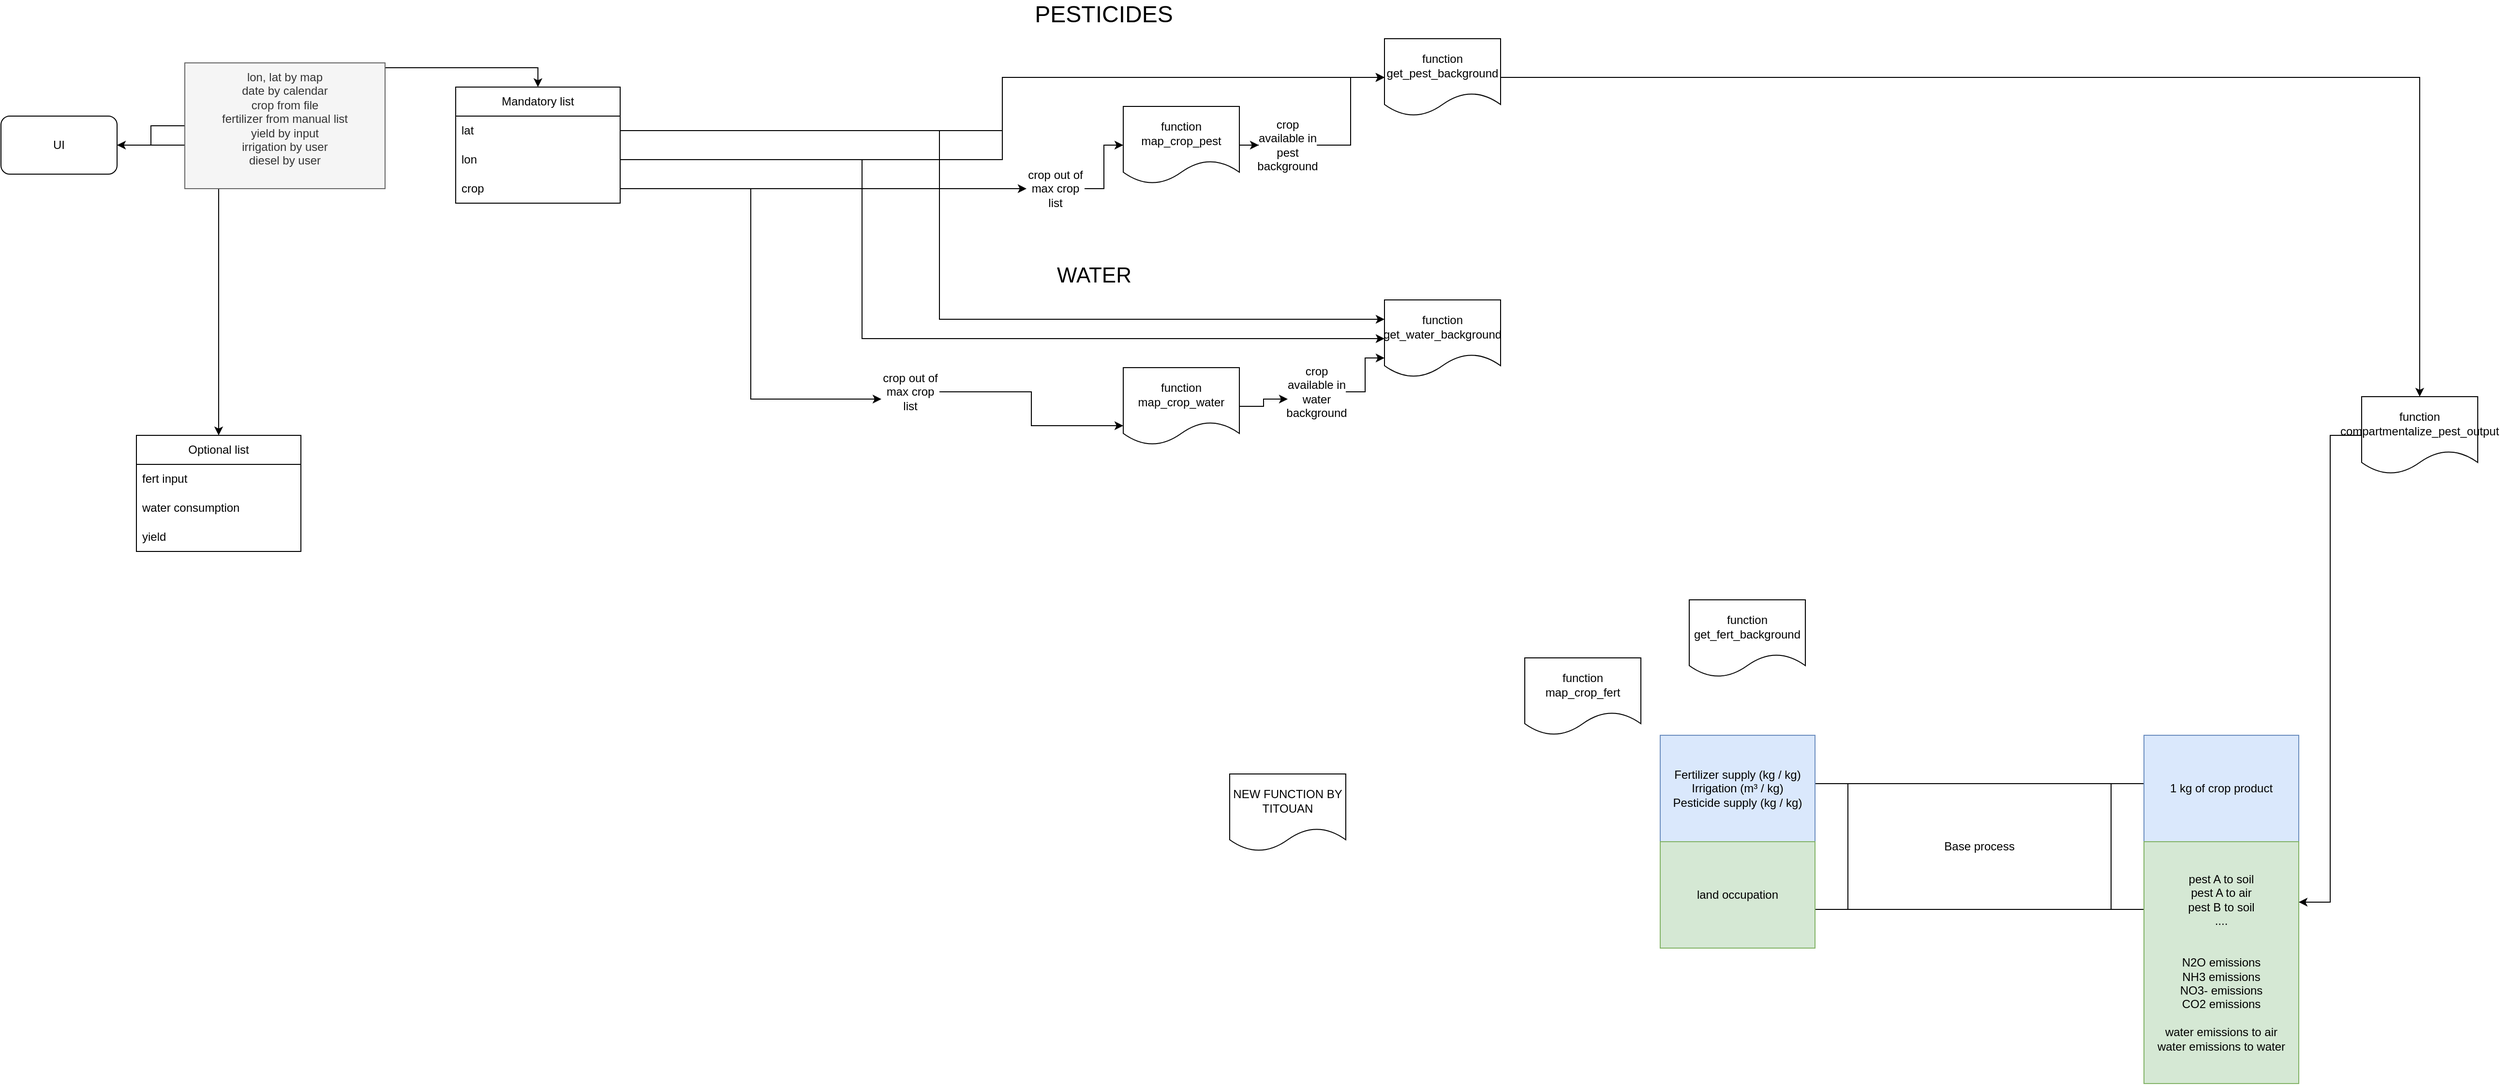 <mxfile version="24.4.6" type="github">
  <diagram name="Page-1" id="pc6PM3e2iaqK9xveRkoi">
    <mxGraphModel dx="1740" dy="1637" grid="1" gridSize="10" guides="1" tooltips="1" connect="1" arrows="1" fold="1" page="1" pageScale="1" pageWidth="827" pageHeight="1169" math="0" shadow="0">
      <root>
        <mxCell id="0" />
        <mxCell id="1" parent="0" />
        <mxCell id="SHC5wfu7n01j2c97J29x-1" value="Base process" style="shape=process;whiteSpace=wrap;html=1;backgroundOutline=1;" vertex="1" parent="1">
          <mxGeometry x="1175" y="530" width="340" height="130" as="geometry" />
        </mxCell>
        <mxCell id="SHC5wfu7n01j2c97J29x-2" value="&lt;div&gt;Fertilizer supply (kg / kg)&lt;/div&gt;&lt;div&gt;Irrigation (m³ / kg)&lt;/div&gt;&lt;div&gt;Pesticide supply (kg / kg)&lt;br&gt;&lt;/div&gt;" style="rounded=0;whiteSpace=wrap;html=1;fillColor=#dae8fc;strokeColor=#6c8ebf;" vertex="1" parent="1">
          <mxGeometry x="1015" y="480" width="160" height="110" as="geometry" />
        </mxCell>
        <mxCell id="SHC5wfu7n01j2c97J29x-3" value="&lt;div&gt;land occupation&lt;/div&gt;" style="rounded=0;whiteSpace=wrap;html=1;fillColor=#d5e8d4;strokeColor=#82b366;" vertex="1" parent="1">
          <mxGeometry x="1015" y="590" width="160" height="110" as="geometry" />
        </mxCell>
        <mxCell id="SHC5wfu7n01j2c97J29x-4" value="1 kg of crop product" style="rounded=0;whiteSpace=wrap;html=1;fillColor=#dae8fc;strokeColor=#6c8ebf;" vertex="1" parent="1">
          <mxGeometry x="1515" y="480" width="160" height="110" as="geometry" />
        </mxCell>
        <mxCell id="SHC5wfu7n01j2c97J29x-5" value="&lt;div&gt;pest A to soil&lt;/div&gt;&lt;div&gt;pest A to air&lt;/div&gt;&lt;div&gt;pest B to soil&lt;/div&gt;&lt;div&gt;....&lt;/div&gt;&lt;div&gt;&lt;br&gt;&lt;/div&gt;&lt;div&gt;&lt;br&gt;&lt;/div&gt;&lt;div&gt;N2O emissions&lt;/div&gt;&lt;div&gt;NH3 emissions&lt;/div&gt;&lt;div&gt;NO3- emissions&lt;br&gt;&lt;/div&gt;&lt;div&gt;CO2 emissions&lt;/div&gt;&lt;div&gt;&lt;br&gt;&lt;/div&gt;&lt;div&gt;water emissions to air&lt;/div&gt;&lt;div&gt;water emissions to water&lt;br&gt;&lt;/div&gt;" style="rounded=0;whiteSpace=wrap;html=1;fillColor=#d5e8d4;strokeColor=#82b366;" vertex="1" parent="1">
          <mxGeometry x="1515" y="590" width="160" height="250" as="geometry" />
        </mxCell>
        <mxCell id="SHC5wfu7n01j2c97J29x-6" value="Mandatory list" style="swimlane;fontStyle=0;childLayout=stackLayout;horizontal=1;startSize=30;horizontalStack=0;resizeParent=1;resizeParentMax=0;resizeLast=0;collapsible=1;marginBottom=0;whiteSpace=wrap;html=1;" vertex="1" parent="1">
          <mxGeometry x="-230" y="-190" width="170" height="120" as="geometry" />
        </mxCell>
        <mxCell id="SHC5wfu7n01j2c97J29x-7" value="lat" style="text;strokeColor=none;fillColor=none;align=left;verticalAlign=middle;spacingLeft=4;spacingRight=4;overflow=hidden;points=[[0,0.5],[1,0.5]];portConstraint=eastwest;rotatable=0;whiteSpace=wrap;html=1;" vertex="1" parent="SHC5wfu7n01j2c97J29x-6">
          <mxGeometry y="30" width="170" height="30" as="geometry" />
        </mxCell>
        <mxCell id="SHC5wfu7n01j2c97J29x-8" value="lon" style="text;strokeColor=none;fillColor=none;align=left;verticalAlign=middle;spacingLeft=4;spacingRight=4;overflow=hidden;points=[[0,0.5],[1,0.5]];portConstraint=eastwest;rotatable=0;whiteSpace=wrap;html=1;" vertex="1" parent="SHC5wfu7n01j2c97J29x-6">
          <mxGeometry y="60" width="170" height="30" as="geometry" />
        </mxCell>
        <mxCell id="SHC5wfu7n01j2c97J29x-9" value="crop" style="text;strokeColor=none;fillColor=none;align=left;verticalAlign=middle;spacingLeft=4;spacingRight=4;overflow=hidden;points=[[0,0.5],[1,0.5]];portConstraint=eastwest;rotatable=0;whiteSpace=wrap;html=1;" vertex="1" parent="SHC5wfu7n01j2c97J29x-6">
          <mxGeometry y="90" width="170" height="30" as="geometry" />
        </mxCell>
        <mxCell id="SHC5wfu7n01j2c97J29x-11" style="edgeStyle=orthogonalEdgeStyle;rounded=0;orthogonalLoop=1;jettySize=auto;html=1;entryX=0.5;entryY=0;entryDx=0;entryDy=0;" edge="1" parent="1" source="SHC5wfu7n01j2c97J29x-10" target="SHC5wfu7n01j2c97J29x-6">
          <mxGeometry relative="1" as="geometry" />
        </mxCell>
        <mxCell id="SHC5wfu7n01j2c97J29x-12" style="edgeStyle=orthogonalEdgeStyle;rounded=0;orthogonalLoop=1;jettySize=auto;html=1;exitX=1;exitY=0.5;exitDx=0;exitDy=0;entryX=0.5;entryY=0;entryDx=0;entryDy=0;" edge="1" parent="1" source="SHC5wfu7n01j2c97J29x-10" target="SHC5wfu7n01j2c97J29x-13">
          <mxGeometry relative="1" as="geometry">
            <mxPoint x="-50" y="120" as="targetPoint" />
          </mxGeometry>
        </mxCell>
        <mxCell id="SHC5wfu7n01j2c97J29x-10" value="UI" style="rounded=1;whiteSpace=wrap;html=1;" vertex="1" parent="1">
          <mxGeometry x="-700" y="-160" width="120" height="60" as="geometry" />
        </mxCell>
        <mxCell id="SHC5wfu7n01j2c97J29x-13" value="Optional list" style="swimlane;fontStyle=0;childLayout=stackLayout;horizontal=1;startSize=30;horizontalStack=0;resizeParent=1;resizeParentMax=0;resizeLast=0;collapsible=1;marginBottom=0;whiteSpace=wrap;html=1;" vertex="1" parent="1">
          <mxGeometry x="-560" y="170" width="170" height="120" as="geometry" />
        </mxCell>
        <mxCell id="SHC5wfu7n01j2c97J29x-14" value="fert input" style="text;strokeColor=none;fillColor=none;align=left;verticalAlign=middle;spacingLeft=4;spacingRight=4;overflow=hidden;points=[[0,0.5],[1,0.5]];portConstraint=eastwest;rotatable=0;whiteSpace=wrap;html=1;" vertex="1" parent="SHC5wfu7n01j2c97J29x-13">
          <mxGeometry y="30" width="170" height="30" as="geometry" />
        </mxCell>
        <mxCell id="SHC5wfu7n01j2c97J29x-15" value="water consumption" style="text;strokeColor=none;fillColor=none;align=left;verticalAlign=middle;spacingLeft=4;spacingRight=4;overflow=hidden;points=[[0,0.5],[1,0.5]];portConstraint=eastwest;rotatable=0;whiteSpace=wrap;html=1;" vertex="1" parent="SHC5wfu7n01j2c97J29x-13">
          <mxGeometry y="60" width="170" height="30" as="geometry" />
        </mxCell>
        <mxCell id="SHC5wfu7n01j2c97J29x-16" value="yield" style="text;strokeColor=none;fillColor=none;align=left;verticalAlign=middle;spacingLeft=4;spacingRight=4;overflow=hidden;points=[[0,0.5],[1,0.5]];portConstraint=eastwest;rotatable=0;whiteSpace=wrap;html=1;" vertex="1" parent="SHC5wfu7n01j2c97J29x-13">
          <mxGeometry y="90" width="170" height="30" as="geometry" />
        </mxCell>
        <mxCell id="SHC5wfu7n01j2c97J29x-37" style="edgeStyle=orthogonalEdgeStyle;rounded=0;orthogonalLoop=1;jettySize=auto;html=1;entryX=0.5;entryY=0;entryDx=0;entryDy=0;" edge="1" parent="1" source="SHC5wfu7n01j2c97J29x-24" target="SHC5wfu7n01j2c97J29x-38">
          <mxGeometry relative="1" as="geometry">
            <mxPoint x="840" y="150" as="targetPoint" />
          </mxGeometry>
        </mxCell>
        <mxCell id="SHC5wfu7n01j2c97J29x-24" value="function get_pest_background" style="shape=document;whiteSpace=wrap;html=1;boundedLbl=1;fontStyle=0;startSize=30;" vertex="1" parent="1">
          <mxGeometry x="730" y="-240" width="120" height="80" as="geometry" />
        </mxCell>
        <mxCell id="SHC5wfu7n01j2c97J29x-27" style="edgeStyle=orthogonalEdgeStyle;rounded=0;orthogonalLoop=1;jettySize=auto;html=1;exitX=1;exitY=0.5;exitDx=0;exitDy=0;entryX=0;entryY=0.5;entryDx=0;entryDy=0;" edge="1" parent="1" source="SHC5wfu7n01j2c97J29x-7" target="SHC5wfu7n01j2c97J29x-24">
          <mxGeometry relative="1" as="geometry" />
        </mxCell>
        <mxCell id="SHC5wfu7n01j2c97J29x-28" style="edgeStyle=orthogonalEdgeStyle;rounded=0;orthogonalLoop=1;jettySize=auto;html=1;exitX=1;exitY=0.5;exitDx=0;exitDy=0;entryX=0;entryY=0.5;entryDx=0;entryDy=0;" edge="1" parent="1" source="SHC5wfu7n01j2c97J29x-8" target="SHC5wfu7n01j2c97J29x-24">
          <mxGeometry relative="1" as="geometry">
            <mxPoint x="330" as="targetPoint" />
          </mxGeometry>
        </mxCell>
        <mxCell id="SHC5wfu7n01j2c97J29x-34" style="edgeStyle=orthogonalEdgeStyle;rounded=0;orthogonalLoop=1;jettySize=auto;html=1;entryX=0;entryY=0.5;entryDx=0;entryDy=0;" edge="1" parent="1" source="SHC5wfu7n01j2c97J29x-36" target="SHC5wfu7n01j2c97J29x-24">
          <mxGeometry relative="1" as="geometry" />
        </mxCell>
        <mxCell id="SHC5wfu7n01j2c97J29x-30" value="function map_crop_pest" style="shape=document;whiteSpace=wrap;html=1;boundedLbl=1;fontStyle=0;startSize=30;" vertex="1" parent="1">
          <mxGeometry x="460" y="-170" width="120" height="80" as="geometry" />
        </mxCell>
        <mxCell id="SHC5wfu7n01j2c97J29x-33" style="edgeStyle=orthogonalEdgeStyle;rounded=0;orthogonalLoop=1;jettySize=auto;html=1;entryX=0;entryY=0.5;entryDx=0;entryDy=0;" edge="1" parent="1" source="SHC5wfu7n01j2c97J29x-35" target="SHC5wfu7n01j2c97J29x-30">
          <mxGeometry relative="1" as="geometry" />
        </mxCell>
        <mxCell id="SHC5wfu7n01j2c97J29x-39" style="edgeStyle=orthogonalEdgeStyle;rounded=0;orthogonalLoop=1;jettySize=auto;html=1;entryX=1;entryY=0.25;entryDx=0;entryDy=0;" edge="1" parent="1" source="SHC5wfu7n01j2c97J29x-38" target="SHC5wfu7n01j2c97J29x-5">
          <mxGeometry relative="1" as="geometry" />
        </mxCell>
        <mxCell id="SHC5wfu7n01j2c97J29x-38" value="function compartmentalize_pest_output" style="shape=document;whiteSpace=wrap;html=1;boundedLbl=1;fontStyle=0;startSize=30;" vertex="1" parent="1">
          <mxGeometry x="1740" y="130" width="120" height="80" as="geometry" />
        </mxCell>
        <mxCell id="SHC5wfu7n01j2c97J29x-40" value="function get_fert_background" style="shape=document;whiteSpace=wrap;html=1;boundedLbl=1;fontStyle=0;startSize=30;" vertex="1" parent="1">
          <mxGeometry x="1045" y="340" width="120" height="80" as="geometry" />
        </mxCell>
        <mxCell id="SHC5wfu7n01j2c97J29x-41" value="function map_crop_fert" style="shape=document;whiteSpace=wrap;html=1;boundedLbl=1;fontStyle=0;startSize=30;" vertex="1" parent="1">
          <mxGeometry x="875" y="400" width="120" height="80" as="geometry" />
        </mxCell>
        <mxCell id="sGZfh48MMwfw4xDjvNY8-1" value="NEW FUNCTION BY TITOUAN" style="shape=document;whiteSpace=wrap;html=1;boundedLbl=1;fontStyle=0;startSize=30;" vertex="1" parent="1">
          <mxGeometry x="570" y="520" width="120" height="80" as="geometry" />
        </mxCell>
        <mxCell id="SHC5wfu7n01j2c97J29x-42" value="" style="edgeStyle=orthogonalEdgeStyle;rounded=0;orthogonalLoop=1;jettySize=auto;html=1;entryX=0;entryY=0.5;entryDx=0;entryDy=0;" edge="1" parent="1" source="SHC5wfu7n01j2c97J29x-30" target="SHC5wfu7n01j2c97J29x-36">
          <mxGeometry relative="1" as="geometry">
            <mxPoint x="500" y="30" as="sourcePoint" />
            <mxPoint x="530" y="-190" as="targetPoint" />
          </mxGeometry>
        </mxCell>
        <mxCell id="ErZuZbQLEpW3x_8dct2--2" value="" style="edgeStyle=orthogonalEdgeStyle;rounded=0;orthogonalLoop=1;jettySize=auto;html=1;" edge="1" parent="1" source="ErZuZbQLEpW3x_8dct2--1" target="SHC5wfu7n01j2c97J29x-10">
          <mxGeometry relative="1" as="geometry" />
        </mxCell>
        <mxCell id="SHC5wfu7n01j2c97J29x-36" value="crop available in pest background" style="text;html=1;align=center;verticalAlign=middle;whiteSpace=wrap;rounded=0;" vertex="1" parent="1">
          <mxGeometry x="600" y="-145" width="60" height="30" as="geometry" />
        </mxCell>
        <mxCell id="ErZuZbQLEpW3x_8dct2--1" value="&lt;div&gt;lon, lat by map&lt;/div&gt;&lt;div&gt;date by calendar&lt;br&gt;&lt;/div&gt;&lt;div&gt;crop from file&lt;/div&gt;&lt;div&gt;fertilizer from manual list&lt;/div&gt;&lt;div&gt;yield by input&lt;/div&gt;&lt;div&gt;irrigation by user&lt;/div&gt;&lt;div&gt;diesel by user &lt;br&gt;&lt;/div&gt;&lt;div&gt;&lt;br&gt;&lt;/div&gt;" style="text;html=1;align=center;verticalAlign=middle;whiteSpace=wrap;rounded=0;fillColor=#f5f5f5;fontColor=#333333;strokeColor=#666666;" vertex="1" parent="1">
          <mxGeometry x="-510" y="-215" width="207" height="130" as="geometry" />
        </mxCell>
        <mxCell id="SHC5wfu7n01j2c97J29x-43" value="" style="edgeStyle=orthogonalEdgeStyle;rounded=0;orthogonalLoop=1;jettySize=auto;html=1;entryX=0;entryY=0.5;entryDx=0;entryDy=0;" edge="1" parent="1" source="SHC5wfu7n01j2c97J29x-9" target="SHC5wfu7n01j2c97J29x-35">
          <mxGeometry relative="1" as="geometry">
            <mxPoint x="-60" y="-85" as="sourcePoint" />
            <mxPoint x="440" y="70" as="targetPoint" />
          </mxGeometry>
        </mxCell>
        <mxCell id="SHC5wfu7n01j2c97J29x-35" value="crop out of max crop list" style="text;html=1;align=center;verticalAlign=middle;whiteSpace=wrap;rounded=0;" vertex="1" parent="1">
          <mxGeometry x="360" y="-100" width="60" height="30" as="geometry" />
        </mxCell>
        <mxCell id="SHC5wfu7n01j2c97J29x-44" value="&lt;font style=&quot;font-size: 24px;&quot;&gt;PESTICIDES&lt;/font&gt;" style="text;html=1;align=center;verticalAlign=middle;whiteSpace=wrap;rounded=0;" vertex="1" parent="1">
          <mxGeometry x="410" y="-280" width="60" height="30" as="geometry" />
        </mxCell>
        <mxCell id="SHC5wfu7n01j2c97J29x-45" value="&lt;div style=&quot;font-size: 13px;&quot;&gt;&lt;font style=&quot;font-size: 22px;&quot;&gt;WATER&lt;/font&gt;&lt;/div&gt;" style="text;html=1;align=center;verticalAlign=middle;whiteSpace=wrap;rounded=0;" vertex="1" parent="1">
          <mxGeometry x="400" y="-10" width="60" height="30" as="geometry" />
        </mxCell>
        <mxCell id="SHC5wfu7n01j2c97J29x-52" style="edgeStyle=orthogonalEdgeStyle;rounded=0;orthogonalLoop=1;jettySize=auto;html=1;entryX=0;entryY=0.75;entryDx=0;entryDy=0;" edge="1" parent="1" source="SHC5wfu7n01j2c97J29x-55" target="SHC5wfu7n01j2c97J29x-47">
          <mxGeometry relative="1" as="geometry" />
        </mxCell>
        <mxCell id="SHC5wfu7n01j2c97J29x-46" value="function map_crop_water" style="shape=document;whiteSpace=wrap;html=1;boundedLbl=1;fontStyle=0;startSize=30;" vertex="1" parent="1">
          <mxGeometry x="460" y="100" width="120" height="80" as="geometry" />
        </mxCell>
        <mxCell id="SHC5wfu7n01j2c97J29x-47" value="function get_water_background" style="shape=document;whiteSpace=wrap;html=1;boundedLbl=1;fontStyle=0;startSize=30;" vertex="1" parent="1">
          <mxGeometry x="730" y="30" width="120" height="80" as="geometry" />
        </mxCell>
        <mxCell id="SHC5wfu7n01j2c97J29x-48" style="edgeStyle=orthogonalEdgeStyle;rounded=0;orthogonalLoop=1;jettySize=auto;html=1;entryX=0;entryY=0.25;entryDx=0;entryDy=0;" edge="1" parent="1" source="SHC5wfu7n01j2c97J29x-7" target="SHC5wfu7n01j2c97J29x-47">
          <mxGeometry relative="1" as="geometry">
            <Array as="points">
              <mxPoint x="270" y="-145" />
              <mxPoint x="270" y="50" />
            </Array>
          </mxGeometry>
        </mxCell>
        <mxCell id="SHC5wfu7n01j2c97J29x-49" style="edgeStyle=orthogonalEdgeStyle;rounded=0;orthogonalLoop=1;jettySize=auto;html=1;entryX=0;entryY=0.5;entryDx=0;entryDy=0;" edge="1" parent="1" source="SHC5wfu7n01j2c97J29x-8" target="SHC5wfu7n01j2c97J29x-47">
          <mxGeometry relative="1" as="geometry">
            <Array as="points">
              <mxPoint x="190" y="-115" />
              <mxPoint x="190" y="70" />
            </Array>
          </mxGeometry>
        </mxCell>
        <mxCell id="SHC5wfu7n01j2c97J29x-50" style="edgeStyle=orthogonalEdgeStyle;rounded=0;orthogonalLoop=1;jettySize=auto;html=1;entryX=0;entryY=0.75;entryDx=0;entryDy=0;" edge="1" parent="1" source="SHC5wfu7n01j2c97J29x-53" target="SHC5wfu7n01j2c97J29x-46">
          <mxGeometry relative="1" as="geometry" />
        </mxCell>
        <mxCell id="SHC5wfu7n01j2c97J29x-54" value="" style="edgeStyle=orthogonalEdgeStyle;rounded=0;orthogonalLoop=1;jettySize=auto;html=1;entryX=0;entryY=0.75;entryDx=0;entryDy=0;" edge="1" parent="1" source="SHC5wfu7n01j2c97J29x-9" target="SHC5wfu7n01j2c97J29x-53">
          <mxGeometry relative="1" as="geometry">
            <mxPoint x="-60" y="-85" as="sourcePoint" />
            <mxPoint x="294" y="170" as="targetPoint" />
          </mxGeometry>
        </mxCell>
        <mxCell id="SHC5wfu7n01j2c97J29x-53" value="crop out of max crop list" style="text;html=1;align=center;verticalAlign=middle;whiteSpace=wrap;rounded=0;" vertex="1" parent="1">
          <mxGeometry x="210" y="110" width="60" height="30" as="geometry" />
        </mxCell>
        <mxCell id="SHC5wfu7n01j2c97J29x-56" value="" style="edgeStyle=orthogonalEdgeStyle;rounded=0;orthogonalLoop=1;jettySize=auto;html=1;entryX=0;entryY=0.75;entryDx=0;entryDy=0;" edge="1" parent="1" source="SHC5wfu7n01j2c97J29x-46" target="SHC5wfu7n01j2c97J29x-55">
          <mxGeometry relative="1" as="geometry">
            <mxPoint x="580" y="140" as="sourcePoint" />
            <mxPoint x="730" y="90" as="targetPoint" />
          </mxGeometry>
        </mxCell>
        <mxCell id="SHC5wfu7n01j2c97J29x-55" value="crop available in water background" style="text;html=1;align=center;verticalAlign=middle;whiteSpace=wrap;rounded=0;" vertex="1" parent="1">
          <mxGeometry x="630" y="110" width="60" height="30" as="geometry" />
        </mxCell>
      </root>
    </mxGraphModel>
  </diagram>
</mxfile>

